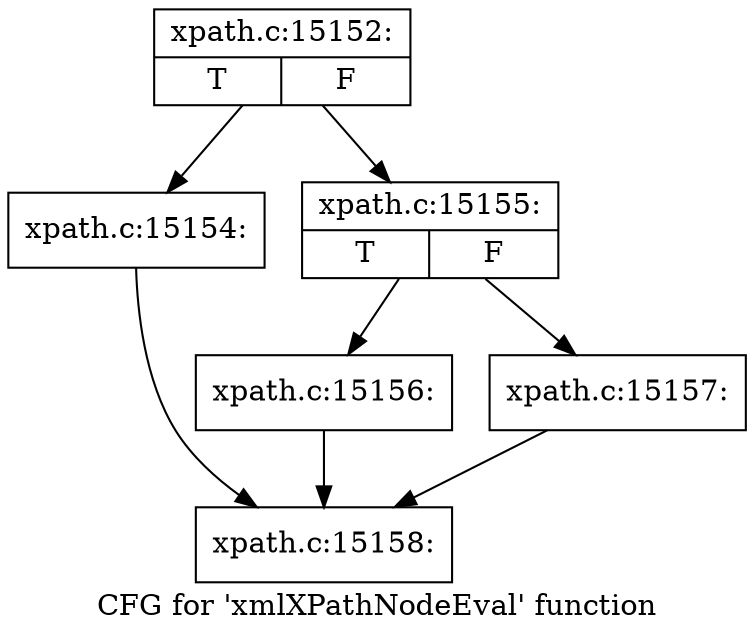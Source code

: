 digraph "CFG for 'xmlXPathNodeEval' function" {
	label="CFG for 'xmlXPathNodeEval' function";

	Node0x4c8ea80 [shape=record,label="{xpath.c:15152:|{<s0>T|<s1>F}}"];
	Node0x4c8ea80 -> Node0x4c8f700;
	Node0x4c8ea80 -> Node0x4c8f750;
	Node0x4c8f700 [shape=record,label="{xpath.c:15154:}"];
	Node0x4c8f700 -> Node0x4c8ed00;
	Node0x4c8f750 [shape=record,label="{xpath.c:15155:|{<s0>T|<s1>F}}"];
	Node0x4c8f750 -> Node0x4c8fbb0;
	Node0x4c8f750 -> Node0x4c8fc00;
	Node0x4c8fbb0 [shape=record,label="{xpath.c:15156:}"];
	Node0x4c8fbb0 -> Node0x4c8ed00;
	Node0x4c8fc00 [shape=record,label="{xpath.c:15157:}"];
	Node0x4c8fc00 -> Node0x4c8ed00;
	Node0x4c8ed00 [shape=record,label="{xpath.c:15158:}"];
}

